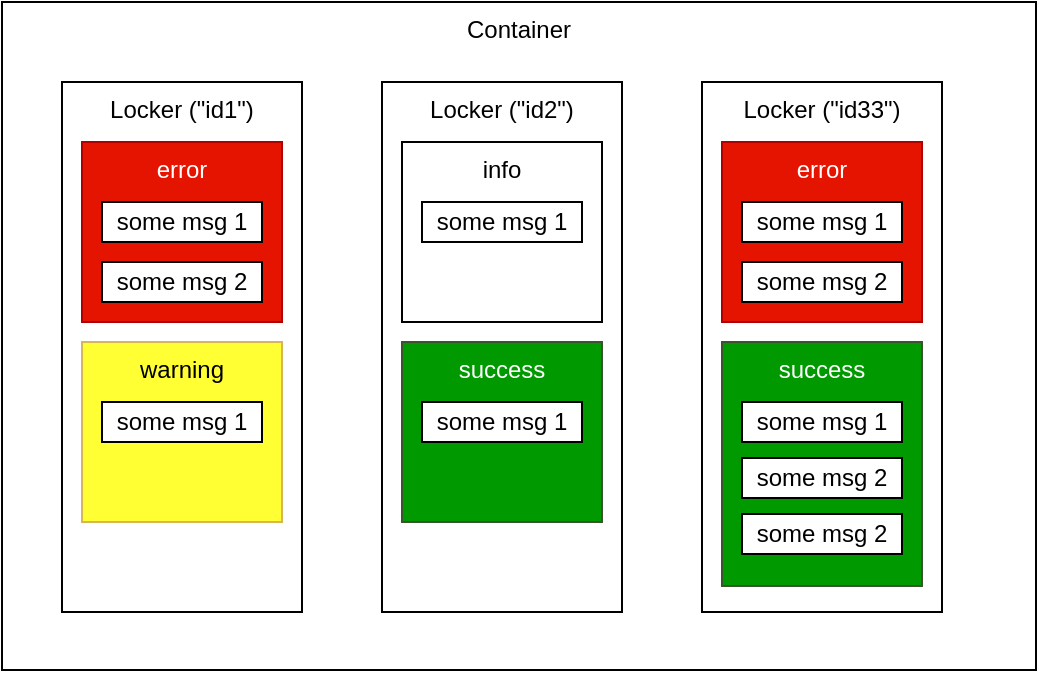 <mxfile version="14.1.8" type="device"><diagram id="3NYto_T-HHoY-DxicsuL" name="Page-1"><mxGraphModel dx="1205" dy="696" grid="0" gridSize="10" guides="1" tooltips="1" connect="1" arrows="1" fold="1" page="1" pageScale="1" pageWidth="827" pageHeight="1169" math="0" shadow="0"><root><mxCell id="0"/><mxCell id="1" parent="0"/><mxCell id="I3FkTKsBU8RtwsPo8BAV-2" value="Container" style="rounded=0;whiteSpace=wrap;html=1;verticalAlign=top;" vertex="1" parent="1"><mxGeometry x="230" y="110" width="517" height="334" as="geometry"/></mxCell><mxCell id="I3FkTKsBU8RtwsPo8BAV-3" value="Locker (&quot;id1&quot;)" style="rounded=0;whiteSpace=wrap;html=1;verticalAlign=top;" vertex="1" parent="1"><mxGeometry x="260" y="150" width="120" height="265" as="geometry"/></mxCell><mxCell id="I3FkTKsBU8RtwsPo8BAV-4" value="error" style="rounded=0;whiteSpace=wrap;html=1;verticalAlign=top;fillColor=#e51400;strokeColor=#B20000;fontColor=#ffffff;" vertex="1" parent="1"><mxGeometry x="270" y="180" width="100" height="90" as="geometry"/></mxCell><mxCell id="I3FkTKsBU8RtwsPo8BAV-5" value="some msg 1" style="rounded=0;whiteSpace=wrap;html=1;" vertex="1" parent="1"><mxGeometry x="280" y="210" width="80" height="20" as="geometry"/></mxCell><mxCell id="I3FkTKsBU8RtwsPo8BAV-6" value="some msg 2" style="rounded=0;whiteSpace=wrap;html=1;" vertex="1" parent="1"><mxGeometry x="280" y="240" width="80" height="20" as="geometry"/></mxCell><mxCell id="I3FkTKsBU8RtwsPo8BAV-17" value="warning" style="rounded=0;whiteSpace=wrap;html=1;verticalAlign=top;strokeColor=#d6b656;fillColor=#FFFF33;" vertex="1" parent="1"><mxGeometry x="270" y="280" width="100" height="90" as="geometry"/></mxCell><mxCell id="I3FkTKsBU8RtwsPo8BAV-18" value="some msg 1" style="rounded=0;whiteSpace=wrap;html=1;" vertex="1" parent="1"><mxGeometry x="280" y="310" width="80" height="20" as="geometry"/></mxCell><mxCell id="I3FkTKsBU8RtwsPo8BAV-27" value="Locker (&quot;id2&quot;)" style="rounded=0;whiteSpace=wrap;html=1;verticalAlign=top;" vertex="1" parent="1"><mxGeometry x="420" y="150" width="120" height="265" as="geometry"/></mxCell><mxCell id="I3FkTKsBU8RtwsPo8BAV-34" value="info" style="rounded=0;whiteSpace=wrap;html=1;verticalAlign=top;" vertex="1" parent="1"><mxGeometry x="430" y="180" width="100" height="90" as="geometry"/></mxCell><mxCell id="I3FkTKsBU8RtwsPo8BAV-35" value="some msg 1" style="rounded=0;whiteSpace=wrap;html=1;" vertex="1" parent="1"><mxGeometry x="440" y="210" width="80" height="20" as="geometry"/></mxCell><mxCell id="I3FkTKsBU8RtwsPo8BAV-37" value="success" style="rounded=0;whiteSpace=wrap;html=1;verticalAlign=top;strokeColor=#3A5431;fontColor=#ffffff;fillColor=#009900;" vertex="1" parent="1"><mxGeometry x="430" y="280" width="100" height="90" as="geometry"/></mxCell><mxCell id="I3FkTKsBU8RtwsPo8BAV-38" value="some msg 1" style="rounded=0;whiteSpace=wrap;html=1;" vertex="1" parent="1"><mxGeometry x="440" y="310" width="80" height="20" as="geometry"/></mxCell><mxCell id="I3FkTKsBU8RtwsPo8BAV-40" value="Locker (&quot;id33&quot;)" style="rounded=0;whiteSpace=wrap;html=1;verticalAlign=top;" vertex="1" parent="1"><mxGeometry x="580" y="150" width="120" height="265" as="geometry"/></mxCell><mxCell id="I3FkTKsBU8RtwsPo8BAV-41" value="error" style="rounded=0;whiteSpace=wrap;html=1;verticalAlign=top;fillColor=#e51400;strokeColor=#B20000;fontColor=#ffffff;" vertex="1" parent="1"><mxGeometry x="590" y="180" width="100" height="90" as="geometry"/></mxCell><mxCell id="I3FkTKsBU8RtwsPo8BAV-42" value="some msg 1" style="rounded=0;whiteSpace=wrap;html=1;" vertex="1" parent="1"><mxGeometry x="600" y="210" width="80" height="20" as="geometry"/></mxCell><mxCell id="I3FkTKsBU8RtwsPo8BAV-43" value="some msg 2" style="rounded=0;whiteSpace=wrap;html=1;" vertex="1" parent="1"><mxGeometry x="600" y="240" width="80" height="20" as="geometry"/></mxCell><mxCell id="I3FkTKsBU8RtwsPo8BAV-50" value="success" style="rounded=0;whiteSpace=wrap;html=1;verticalAlign=top;strokeColor=#3A5431;fontColor=#ffffff;fillColor=#009900;" vertex="1" parent="1"><mxGeometry x="590" y="280" width="100" height="122" as="geometry"/></mxCell><mxCell id="I3FkTKsBU8RtwsPo8BAV-51" value="some msg 1" style="rounded=0;whiteSpace=wrap;html=1;" vertex="1" parent="1"><mxGeometry x="600" y="310" width="80" height="20" as="geometry"/></mxCell><mxCell id="I3FkTKsBU8RtwsPo8BAV-52" value="some msg 2" style="rounded=0;whiteSpace=wrap;html=1;" vertex="1" parent="1"><mxGeometry x="600" y="338" width="80" height="20" as="geometry"/></mxCell><mxCell id="I3FkTKsBU8RtwsPo8BAV-53" value="some msg 2" style="rounded=0;whiteSpace=wrap;html=1;" vertex="1" parent="1"><mxGeometry x="600" y="366" width="80" height="20" as="geometry"/></mxCell></root></mxGraphModel></diagram></mxfile>